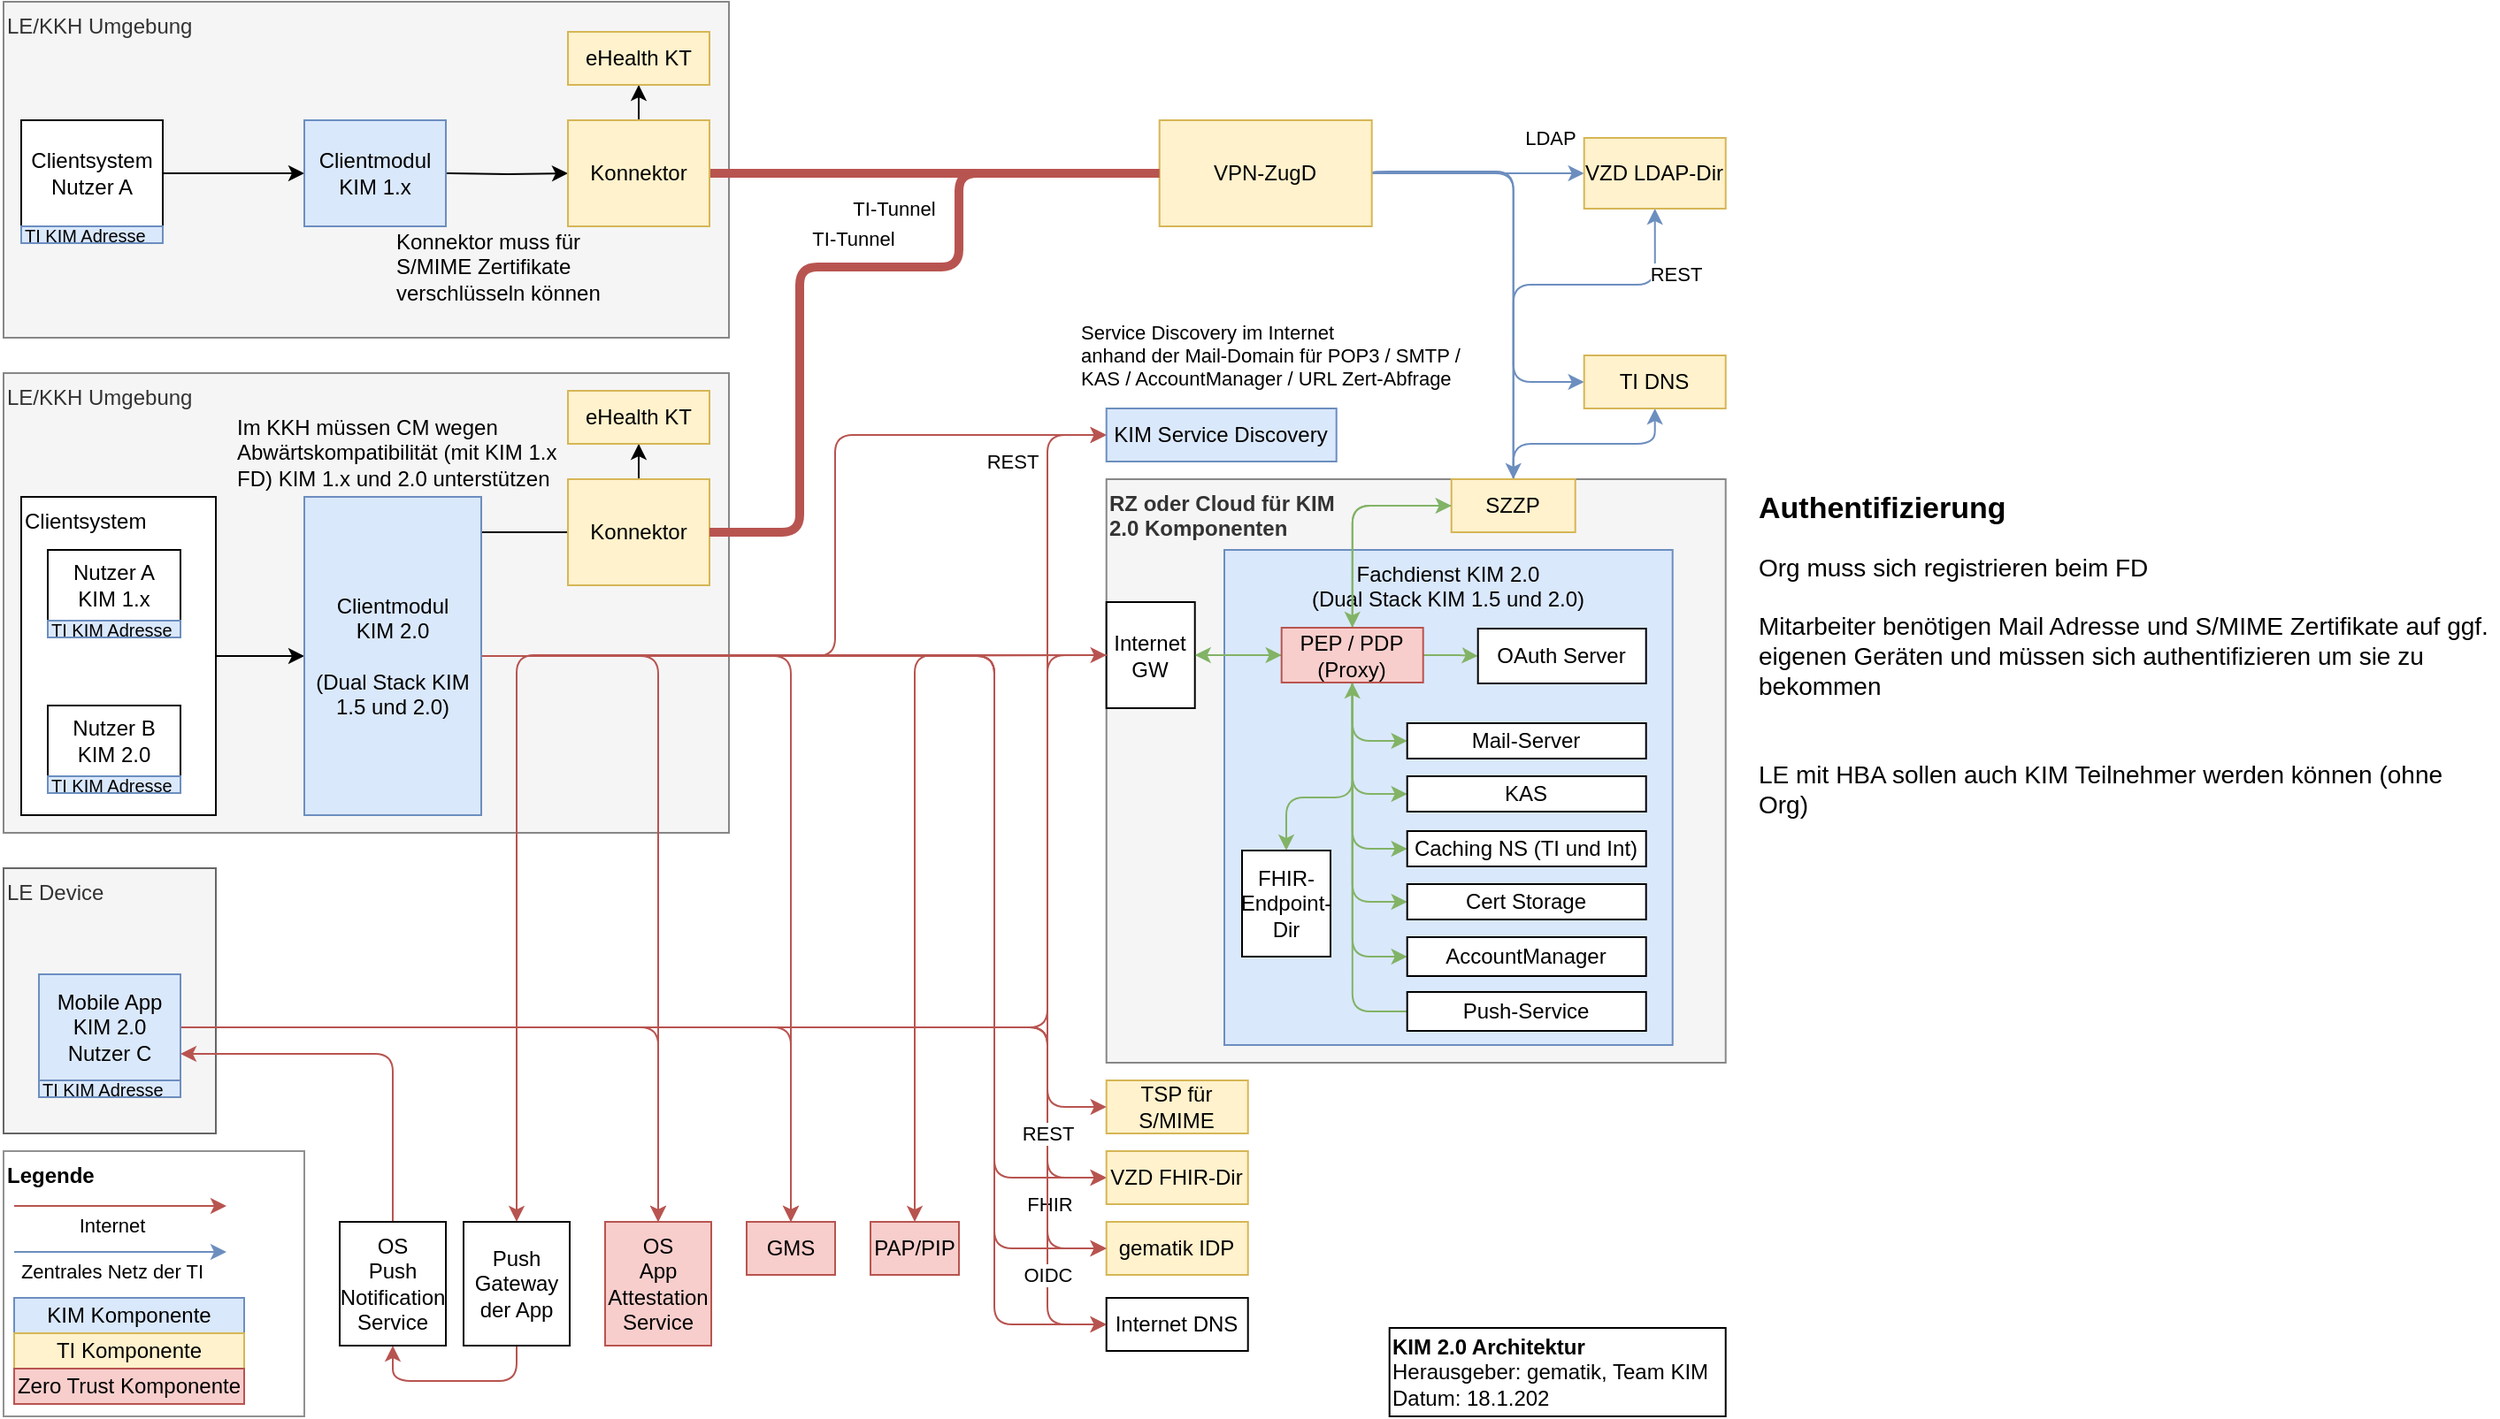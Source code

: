 <mxfile version="22.1.21" type="device">
  <diagram name="Seite-1" id="oGx9q4ryM8869vcEq-Jp">
    <mxGraphModel dx="1434" dy="746" grid="1" gridSize="10" guides="1" tooltips="1" connect="1" arrows="1" fold="1" page="1" pageScale="1" pageWidth="1169" pageHeight="827" math="0" shadow="0">
      <root>
        <mxCell id="0" />
        <mxCell id="1" parent="0" />
        <mxCell id="-eUWRqWdqUH9GwN5srD7-58" value="LE Device" style="rounded=0;whiteSpace=wrap;html=1;fillColor=#f5f5f5;align=left;verticalAlign=top;strokeColor=#666666;fontColor=#333333;" parent="1" vertex="1">
          <mxGeometry x="70" y="570" width="120" height="150" as="geometry" />
        </mxCell>
        <mxCell id="-eUWRqWdqUH9GwN5srD7-57" value="LE/KKH Umgebung" style="rounded=0;whiteSpace=wrap;html=1;fillColor=#f5f5f5;align=left;verticalAlign=top;strokeColor=#878787;fontColor=#333333;" parent="1" vertex="1">
          <mxGeometry x="70" y="290" width="410" height="260" as="geometry" />
        </mxCell>
        <mxCell id="-eUWRqWdqUH9GwN5srD7-56" value="LE/KKH Umgebung" style="rounded=0;whiteSpace=wrap;html=1;fillColor=#f5f5f5;align=left;verticalAlign=top;strokeColor=#878787;fontColor=#333333;" parent="1" vertex="1">
          <mxGeometry x="70" y="80" width="410" height="190" as="geometry" />
        </mxCell>
        <mxCell id="rFX8mtm5hQzeOM3P0BqO-22" value="&lt;b&gt;RZ oder Cloud für KIM &lt;br&gt;2.0 Komponenten&lt;/b&gt;" style="rounded=0;whiteSpace=wrap;html=1;align=left;verticalAlign=top;fillColor=#f5f5f5;fontColor=#333333;strokeColor=#878787;" parent="1" vertex="1">
          <mxGeometry x="693.35" y="350" width="350" height="330" as="geometry" />
        </mxCell>
        <mxCell id="rFX8mtm5hQzeOM3P0BqO-12" value="Clientsystem" style="rounded=0;whiteSpace=wrap;html=1;align=left;verticalAlign=top;" parent="1" vertex="1">
          <mxGeometry x="80" y="360" width="110" height="180" as="geometry" />
        </mxCell>
        <mxCell id="mivEJl5hZgQegL4V_eV8-25" style="edgeStyle=orthogonalEdgeStyle;rounded=0;orthogonalLoop=1;jettySize=auto;html=1;entryX=0;entryY=0.5;entryDx=0;entryDy=0;" parent="1" edge="1">
          <mxGeometry relative="1" as="geometry">
            <mxPoint x="160" y="177" as="sourcePoint" />
            <mxPoint x="240" y="177" as="targetPoint" />
          </mxGeometry>
        </mxCell>
        <mxCell id="mivEJl5hZgQegL4V_eV8-26" style="edgeStyle=orthogonalEdgeStyle;rounded=0;orthogonalLoop=1;jettySize=auto;html=1;entryX=0;entryY=0.5;entryDx=0;entryDy=0;" parent="1" target="-eUWRqWdqUH9GwN5srD7-60" edge="1">
          <mxGeometry relative="1" as="geometry">
            <mxPoint x="320" y="177" as="sourcePoint" />
            <mxPoint x="400" y="177" as="targetPoint" />
          </mxGeometry>
        </mxCell>
        <mxCell id="rFX8mtm5hQzeOM3P0BqO-17" style="edgeStyle=orthogonalEdgeStyle;rounded=1;orthogonalLoop=1;jettySize=auto;html=1;entryX=0;entryY=0.5;entryDx=0;entryDy=0;exitX=1;exitY=0.5;exitDx=0;exitDy=0;" parent="1" source="rFX8mtm5hQzeOM3P0BqO-12" target="rFX8mtm5hQzeOM3P0BqO-16" edge="1">
          <mxGeometry relative="1" as="geometry">
            <mxPoint x="230" y="470" as="targetPoint" />
          </mxGeometry>
        </mxCell>
        <mxCell id="m09ME9klhIwmor1VgFxn-13" style="edgeStyle=orthogonalEdgeStyle;rounded=1;orthogonalLoop=1;jettySize=auto;html=1;entryX=0;entryY=0.5;entryDx=0;entryDy=0;strokeWidth=1;fillColor=#f8cecc;strokeColor=#b85450;spacing=1;exitX=1;exitY=0.5;exitDx=0;exitDy=0;" parent="1" source="rFX8mtm5hQzeOM3P0BqO-16" target="m09ME9klhIwmor1VgFxn-21" edge="1">
          <mxGeometry relative="1" as="geometry">
            <mxPoint x="340" y="470" as="sourcePoint" />
            <Array as="points">
              <mxPoint x="540" y="450" />
              <mxPoint x="540" y="325" />
            </Array>
          </mxGeometry>
        </mxCell>
        <mxCell id="m09ME9klhIwmor1VgFxn-14" value="Service Discovery im Internet&lt;br&gt;anhand der Mail-Domain für POP3 / SMTP /&lt;br&gt;KAS / AccountManager / URL Zert-Abfrage" style="edgeLabel;html=1;align=left;verticalAlign=middle;resizable=0;points=[];" parent="m09ME9klhIwmor1VgFxn-13" vertex="1" connectable="0">
          <mxGeometry x="0.689" relative="1" as="geometry">
            <mxPoint x="58" y="-45" as="offset" />
          </mxGeometry>
        </mxCell>
        <mxCell id="rFX8mtm5hQzeOM3P0BqO-33" value="REST" style="edgeLabel;html=1;align=center;verticalAlign=middle;resizable=0;points=[];" parent="m09ME9klhIwmor1VgFxn-13" vertex="1" connectable="0">
          <mxGeometry x="0.775" y="3" relative="1" as="geometry">
            <mxPoint y="18" as="offset" />
          </mxGeometry>
        </mxCell>
        <mxCell id="m09ME9klhIwmor1VgFxn-10" style="edgeStyle=orthogonalEdgeStyle;rounded=1;orthogonalLoop=1;jettySize=auto;html=1;entryX=0;entryY=0.5;entryDx=0;entryDy=0;fillColor=#f8cecc;strokeColor=#b85450;" parent="1" target="-eUWRqWdqUH9GwN5srD7-15" edge="1">
          <mxGeometry relative="1" as="geometry">
            <mxPoint x="160" y="660" as="sourcePoint" />
            <mxPoint x="610" y="735" as="targetPoint" />
            <Array as="points">
              <mxPoint x="660" y="660" />
              <mxPoint x="660" y="745" />
            </Array>
          </mxGeometry>
        </mxCell>
        <mxCell id="rFX8mtm5hQzeOM3P0BqO-34" style="edgeStyle=orthogonalEdgeStyle;rounded=1;orthogonalLoop=1;jettySize=auto;html=1;entryX=0;entryY=0.5;entryDx=0;entryDy=0;fillColor=#f8cecc;strokeColor=#b85450;exitX=1;exitY=0.5;exitDx=0;exitDy=0;" parent="1" target="m09ME9klhIwmor1VgFxn-21" edge="1">
          <mxGeometry relative="1" as="geometry">
            <Array as="points">
              <mxPoint x="660" y="660" />
              <mxPoint x="660" y="325" />
            </Array>
            <mxPoint x="160" y="660" as="sourcePoint" />
          </mxGeometry>
        </mxCell>
        <mxCell id="mivEJl5hZgQegL4V_eV8-24" style="edgeStyle=orthogonalEdgeStyle;rounded=0;orthogonalLoop=1;jettySize=auto;html=1;entryX=0;entryY=0.5;entryDx=0;entryDy=0;strokeWidth=5;fillColor=#f8cecc;strokeColor=#b85450;endArrow=none;endFill=0;exitX=1;exitY=0.5;exitDx=0;exitDy=0;" parent="1" source="-eUWRqWdqUH9GwN5srD7-60" target="rFX8mtm5hQzeOM3P0BqO-1" edge="1">
          <mxGeometry relative="1" as="geometry">
            <mxPoint x="630" y="177" as="targetPoint" />
            <mxPoint x="480" y="177" as="sourcePoint" />
          </mxGeometry>
        </mxCell>
        <mxCell id="rFX8mtm5hQzeOM3P0BqO-39" value="TI-Tunnel" style="edgeLabel;html=1;align=center;verticalAlign=middle;resizable=0;points=[];" parent="mivEJl5hZgQegL4V_eV8-24" vertex="1" connectable="0">
          <mxGeometry x="-0.444" y="-1" relative="1" as="geometry">
            <mxPoint x="33" y="19" as="offset" />
          </mxGeometry>
        </mxCell>
        <mxCell id="mivEJl5hZgQegL4V_eV8-20" value="Fachdienst KIM 2.0&lt;br&gt;(Dual Stack KIM 1.5 und 2.0)" style="rounded=0;whiteSpace=wrap;html=1;align=center;verticalAlign=top;fillColor=#dae8fc;strokeColor=#6c8ebf;" parent="1" vertex="1">
          <mxGeometry x="760" y="390" width="253.35" height="280" as="geometry" />
        </mxCell>
        <mxCell id="m09ME9klhIwmor1VgFxn-6" style="edgeStyle=orthogonalEdgeStyle;rounded=0;orthogonalLoop=1;jettySize=auto;html=1;entryX=0;entryY=0.5;entryDx=0;entryDy=0;fillColor=#dae8fc;strokeColor=#6c8ebf;exitX=1;exitY=0.5;exitDx=0;exitDy=0;" parent="1" source="rFX8mtm5hQzeOM3P0BqO-1" edge="1">
          <mxGeometry relative="1" as="geometry">
            <mxPoint x="793.35" y="177" as="sourcePoint" />
            <mxPoint x="963.35" y="177" as="targetPoint" />
          </mxGeometry>
        </mxCell>
        <mxCell id="m09ME9klhIwmor1VgFxn-8" value="LDAP" style="edgeLabel;html=1;align=center;verticalAlign=middle;resizable=0;points=[];" parent="m09ME9klhIwmor1VgFxn-6" vertex="1" connectable="0">
          <mxGeometry x="0.761" relative="1" as="geometry">
            <mxPoint x="-5" y="-20" as="offset" />
          </mxGeometry>
        </mxCell>
        <mxCell id="m09ME9klhIwmor1VgFxn-21" value="KIM Service Discovery" style="rounded=0;whiteSpace=wrap;html=1;fillColor=#dae8fc;strokeColor=#6c8ebf;" parent="1" vertex="1">
          <mxGeometry x="693.35" y="310" width="130" height="30" as="geometry" />
        </mxCell>
        <mxCell id="-eUWRqWdqUH9GwN5srD7-45" style="edgeStyle=orthogonalEdgeStyle;rounded=1;orthogonalLoop=1;jettySize=auto;html=1;entryX=0;entryY=0.5;entryDx=0;entryDy=0;fillColor=#dae8fc;strokeColor=#6c8ebf;exitX=1;exitY=0.5;exitDx=0;exitDy=0;" parent="1" source="rFX8mtm5hQzeOM3P0BqO-1" target="-eUWRqWdqUH9GwN5srD7-32" edge="1">
          <mxGeometry relative="1" as="geometry">
            <Array as="points">
              <mxPoint x="843.35" y="176" />
              <mxPoint x="923.35" y="176" />
              <mxPoint x="923.35" y="295" />
            </Array>
          </mxGeometry>
        </mxCell>
        <mxCell id="-eUWRqWdqUH9GwN5srD7-47" style="edgeStyle=orthogonalEdgeStyle;rounded=1;orthogonalLoop=1;jettySize=auto;html=1;entryX=0.5;entryY=0;entryDx=0;entryDy=0;fillColor=#dae8fc;strokeColor=#6c8ebf;exitX=1.02;exitY=0.48;exitDx=0;exitDy=0;exitPerimeter=0;" parent="1" source="rFX8mtm5hQzeOM3P0BqO-1" target="rFX8mtm5hQzeOM3P0BqO-23" edge="1">
          <mxGeometry relative="1" as="geometry">
            <Array as="points">
              <mxPoint x="845.35" y="177" />
              <mxPoint x="923.35" y="177" />
            </Array>
          </mxGeometry>
        </mxCell>
        <mxCell id="rFX8mtm5hQzeOM3P0BqO-1" value="VPN-ZugD" style="rounded=0;whiteSpace=wrap;html=1;fillColor=#fff2cc;strokeColor=#d6b656;" parent="1" vertex="1">
          <mxGeometry x="723.35" y="147" width="120" height="60" as="geometry" />
        </mxCell>
        <mxCell id="rFX8mtm5hQzeOM3P0BqO-2" value="Im KKH müssen CM wegen Abwärtskompatibilität (mit KIM 1.x FD) KIM 1.x und 2.0&amp;nbsp;unterstützen" style="text;html=1;strokeColor=none;fillColor=none;align=left;verticalAlign=middle;whiteSpace=wrap;rounded=0;" parent="1" vertex="1">
          <mxGeometry x="200" y="320" width="189" height="30" as="geometry" />
        </mxCell>
        <mxCell id="rFX8mtm5hQzeOM3P0BqO-5" value="Konnektor muss für&lt;br&gt;S/MIME Zertifikate verschlüsseln können" style="text;html=1;strokeColor=none;fillColor=none;align=left;verticalAlign=middle;whiteSpace=wrap;rounded=0;" parent="1" vertex="1">
          <mxGeometry x="290" y="210" width="120" height="40" as="geometry" />
        </mxCell>
        <mxCell id="rFX8mtm5hQzeOM3P0BqO-8" style="edgeStyle=orthogonalEdgeStyle;rounded=0;orthogonalLoop=1;jettySize=auto;html=1;entryX=0;entryY=0.5;entryDx=0;entryDy=0;" parent="1" edge="1">
          <mxGeometry relative="1" as="geometry">
            <mxPoint x="320" y="380" as="sourcePoint" />
            <mxPoint x="400" y="380" as="targetPoint" />
          </mxGeometry>
        </mxCell>
        <mxCell id="dBSqW-nUZNY3NmuCGNXq-13" style="edgeStyle=orthogonalEdgeStyle;rounded=0;orthogonalLoop=1;jettySize=auto;html=1;entryX=0;entryY=0.5;entryDx=0;entryDy=0;fillColor=#f8cecc;strokeColor=#b85450;" parent="1" source="rFX8mtm5hQzeOM3P0BqO-16" target="rFX8mtm5hQzeOM3P0BqO-26" edge="1">
          <mxGeometry relative="1" as="geometry" />
        </mxCell>
        <mxCell id="dBSqW-nUZNY3NmuCGNXq-36" style="edgeStyle=orthogonalEdgeStyle;rounded=1;orthogonalLoop=1;jettySize=auto;html=1;entryX=0.5;entryY=0;entryDx=0;entryDy=0;fillColor=#f8cecc;strokeColor=#b85450;" parent="1" source="rFX8mtm5hQzeOM3P0BqO-16" target="dBSqW-nUZNY3NmuCGNXq-25" edge="1">
          <mxGeometry relative="1" as="geometry" />
        </mxCell>
        <mxCell id="dBSqW-nUZNY3NmuCGNXq-40" style="edgeStyle=orthogonalEdgeStyle;rounded=1;orthogonalLoop=1;jettySize=auto;html=1;entryX=0.5;entryY=0;entryDx=0;entryDy=0;fillColor=#f8cecc;strokeColor=#b85450;exitX=1;exitY=0.5;exitDx=0;exitDy=0;" parent="1" source="rFX8mtm5hQzeOM3P0BqO-16" target="-eUWRqWdqUH9GwN5srD7-26" edge="1">
          <mxGeometry relative="1" as="geometry">
            <Array as="points">
              <mxPoint x="515" y="450" />
            </Array>
          </mxGeometry>
        </mxCell>
        <mxCell id="dBSqW-nUZNY3NmuCGNXq-42" style="edgeStyle=orthogonalEdgeStyle;rounded=1;orthogonalLoop=1;jettySize=auto;html=1;entryX=0;entryY=0.5;entryDx=0;entryDy=0;fillColor=#f8cecc;strokeColor=#b85450;exitX=1;exitY=0.5;exitDx=0;exitDy=0;" parent="1" source="rFX8mtm5hQzeOM3P0BqO-16" target="-eUWRqWdqUH9GwN5srD7-15" edge="1">
          <mxGeometry relative="1" as="geometry">
            <Array as="points">
              <mxPoint x="630" y="450" />
              <mxPoint x="630" y="745" />
            </Array>
          </mxGeometry>
        </mxCell>
        <mxCell id="dBSqW-nUZNY3NmuCGNXq-66" value="FHIR" style="edgeLabel;html=1;align=center;verticalAlign=middle;resizable=0;points=[];" parent="dBSqW-nUZNY3NmuCGNXq-42" vertex="1" connectable="0">
          <mxGeometry x="0.908" y="-2" relative="1" as="geometry">
            <mxPoint x="-3" y="13" as="offset" />
          </mxGeometry>
        </mxCell>
        <mxCell id="dBSqW-nUZNY3NmuCGNXq-45" style="edgeStyle=orthogonalEdgeStyle;rounded=1;orthogonalLoop=1;jettySize=auto;html=1;entryX=0;entryY=0.5;entryDx=0;entryDy=0;fillColor=#f8cecc;strokeColor=#b85450;exitX=1;exitY=0.5;exitDx=0;exitDy=0;" parent="1" source="rFX8mtm5hQzeOM3P0BqO-16" target="-eUWRqWdqUH9GwN5srD7-33" edge="1">
          <mxGeometry relative="1" as="geometry">
            <Array as="points">
              <mxPoint x="630" y="450" />
              <mxPoint x="630" y="828" />
            </Array>
          </mxGeometry>
        </mxCell>
        <mxCell id="dBSqW-nUZNY3NmuCGNXq-64" style="edgeStyle=orthogonalEdgeStyle;rounded=1;orthogonalLoop=1;jettySize=auto;html=1;entryX=0;entryY=0.5;entryDx=0;entryDy=0;fillColor=#f8cecc;strokeColor=#b85450;" parent="1" source="rFX8mtm5hQzeOM3P0BqO-16" target="-eUWRqWdqUH9GwN5srD7-31" edge="1">
          <mxGeometry relative="1" as="geometry">
            <Array as="points">
              <mxPoint x="630" y="450" />
              <mxPoint x="630" y="785" />
            </Array>
          </mxGeometry>
        </mxCell>
        <mxCell id="rFX8mtm5hQzeOM3P0BqO-16" value="Clientmodul&lt;br style=&quot;border-color: var(--border-color);&quot;&gt;KIM 2.0&lt;br&gt;&lt;br&gt;(Dual Stack KIM 1.5 und 2.0)" style="rounded=0;whiteSpace=wrap;html=1;fillColor=#dae8fc;strokeColor=#6c8ebf;" parent="1" vertex="1">
          <mxGeometry x="240" y="360" width="100" height="180" as="geometry" />
        </mxCell>
        <mxCell id="-eUWRqWdqUH9GwN5srD7-24" style="edgeStyle=orthogonalEdgeStyle;rounded=1;orthogonalLoop=1;jettySize=auto;html=1;entryX=0.5;entryY=1;entryDx=0;entryDy=0;fillColor=#dae8fc;strokeColor=#6c8ebf;exitX=0.5;exitY=0;exitDx=0;exitDy=0;" parent="1" source="rFX8mtm5hQzeOM3P0BqO-23" target="-eUWRqWdqUH9GwN5srD7-17" edge="1">
          <mxGeometry relative="1" as="geometry">
            <Array as="points">
              <mxPoint x="923.35" y="240" />
              <mxPoint x="1003.35" y="240" />
            </Array>
          </mxGeometry>
        </mxCell>
        <mxCell id="-eUWRqWdqUH9GwN5srD7-25" value="REST" style="edgeLabel;html=1;align=center;verticalAlign=middle;resizable=0;points=[];" parent="-eUWRqWdqUH9GwN5srD7-24" vertex="1" connectable="0">
          <mxGeometry x="0.589" y="-4" relative="1" as="geometry">
            <mxPoint x="16" y="-10" as="offset" />
          </mxGeometry>
        </mxCell>
        <mxCell id="-eUWRqWdqUH9GwN5srD7-46" style="edgeStyle=orthogonalEdgeStyle;rounded=1;orthogonalLoop=1;jettySize=auto;html=1;fillColor=#dae8fc;strokeColor=#6c8ebf;" parent="1" source="rFX8mtm5hQzeOM3P0BqO-23" target="-eUWRqWdqUH9GwN5srD7-32" edge="1">
          <mxGeometry relative="1" as="geometry">
            <Array as="points">
              <mxPoint x="923.35" y="330" />
              <mxPoint x="1003.35" y="330" />
            </Array>
          </mxGeometry>
        </mxCell>
        <mxCell id="dBSqW-nUZNY3NmuCGNXq-55" style="edgeStyle=orthogonalEdgeStyle;rounded=1;orthogonalLoop=1;jettySize=auto;html=1;entryX=0.5;entryY=0;entryDx=0;entryDy=0;fillColor=#d5e8d4;strokeColor=#82b366;" parent="1" source="rFX8mtm5hQzeOM3P0BqO-23" target="rFX8mtm5hQzeOM3P0BqO-35" edge="1">
          <mxGeometry relative="1" as="geometry" />
        </mxCell>
        <mxCell id="rFX8mtm5hQzeOM3P0BqO-23" value="SZZP" style="rounded=0;whiteSpace=wrap;html=1;fillColor=#fff2cc;strokeColor=#d6b656;" parent="1" vertex="1">
          <mxGeometry x="888.35" y="350" width="70" height="30" as="geometry" />
        </mxCell>
        <mxCell id="dBSqW-nUZNY3NmuCGNXq-33" style="edgeStyle=orthogonalEdgeStyle;rounded=1;orthogonalLoop=1;jettySize=auto;html=1;entryX=0.5;entryY=0;entryDx=0;entryDy=0;fillColor=#f8cecc;strokeColor=#b85450;" parent="1" source="rFX8mtm5hQzeOM3P0BqO-26" target="dBSqW-nUZNY3NmuCGNXq-2" edge="1">
          <mxGeometry relative="1" as="geometry">
            <Array as="points">
              <mxPoint x="585" y="450" />
            </Array>
          </mxGeometry>
        </mxCell>
        <mxCell id="dBSqW-nUZNY3NmuCGNXq-35" style="edgeStyle=orthogonalEdgeStyle;rounded=1;orthogonalLoop=1;jettySize=auto;html=1;entryX=0;entryY=0.5;entryDx=0;entryDy=0;fillColor=#d5e8d4;strokeColor=#82b366;" parent="1" source="rFX8mtm5hQzeOM3P0BqO-26" target="rFX8mtm5hQzeOM3P0BqO-35" edge="1">
          <mxGeometry relative="1" as="geometry" />
        </mxCell>
        <mxCell id="rFX8mtm5hQzeOM3P0BqO-26" value="Internet&lt;br&gt;GW" style="rounded=0;whiteSpace=wrap;html=1;" parent="1" vertex="1">
          <mxGeometry x="693.35" y="419.5" width="50" height="60" as="geometry" />
        </mxCell>
        <mxCell id="dBSqW-nUZNY3NmuCGNXq-17" style="edgeStyle=orthogonalEdgeStyle;rounded=0;orthogonalLoop=1;jettySize=auto;html=1;entryX=0;entryY=0.5;entryDx=0;entryDy=0;fillColor=#d5e8d4;strokeColor=#82b366;" parent="1" source="rFX8mtm5hQzeOM3P0BqO-35" target="dBSqW-nUZNY3NmuCGNXq-12" edge="1">
          <mxGeometry relative="1" as="geometry" />
        </mxCell>
        <mxCell id="dBSqW-nUZNY3NmuCGNXq-18" style="edgeStyle=orthogonalEdgeStyle;rounded=1;orthogonalLoop=1;jettySize=auto;html=1;entryX=0;entryY=0.5;entryDx=0;entryDy=0;fillColor=#d5e8d4;strokeColor=#82b366;" parent="1" source="rFX8mtm5hQzeOM3P0BqO-35" target="-eUWRqWdqUH9GwN5srD7-4" edge="1">
          <mxGeometry relative="1" as="geometry" />
        </mxCell>
        <mxCell id="dBSqW-nUZNY3NmuCGNXq-34" style="edgeStyle=orthogonalEdgeStyle;rounded=1;orthogonalLoop=1;jettySize=auto;html=1;entryX=1;entryY=0.5;entryDx=0;entryDy=0;fillColor=#d5e8d4;strokeColor=#82b366;" parent="1" source="rFX8mtm5hQzeOM3P0BqO-35" target="rFX8mtm5hQzeOM3P0BqO-26" edge="1">
          <mxGeometry relative="1" as="geometry" />
        </mxCell>
        <mxCell id="dBSqW-nUZNY3NmuCGNXq-56" style="edgeStyle=orthogonalEdgeStyle;rounded=1;orthogonalLoop=1;jettySize=auto;html=1;entryX=0;entryY=0.5;entryDx=0;entryDy=0;fillColor=#d5e8d4;strokeColor=#82b366;" parent="1" source="rFX8mtm5hQzeOM3P0BqO-35" target="rFX8mtm5hQzeOM3P0BqO-23" edge="1">
          <mxGeometry relative="1" as="geometry">
            <Array as="points">
              <mxPoint x="833.35" y="365" />
            </Array>
          </mxGeometry>
        </mxCell>
        <mxCell id="dBSqW-nUZNY3NmuCGNXq-59" style="edgeStyle=orthogonalEdgeStyle;rounded=1;orthogonalLoop=1;jettySize=auto;html=1;entryX=0;entryY=0.5;entryDx=0;entryDy=0;fillColor=#d5e8d4;strokeColor=#82b366;" parent="1" source="rFX8mtm5hQzeOM3P0BqO-35" target="dBSqW-nUZNY3NmuCGNXq-57" edge="1">
          <mxGeometry relative="1" as="geometry" />
        </mxCell>
        <mxCell id="dBSqW-nUZNY3NmuCGNXq-60" style="edgeStyle=orthogonalEdgeStyle;rounded=1;orthogonalLoop=1;jettySize=auto;html=1;entryX=0;entryY=0.5;entryDx=0;entryDy=0;fillColor=#d5e8d4;strokeColor=#82b366;" parent="1" source="rFX8mtm5hQzeOM3P0BqO-35" target="dBSqW-nUZNY3NmuCGNXq-15" edge="1">
          <mxGeometry relative="1" as="geometry" />
        </mxCell>
        <mxCell id="dBSqW-nUZNY3NmuCGNXq-61" style="edgeStyle=orthogonalEdgeStyle;rounded=1;orthogonalLoop=1;jettySize=auto;html=1;entryX=0;entryY=0.5;entryDx=0;entryDy=0;fillColor=#d5e8d4;strokeColor=#82b366;" parent="1" source="rFX8mtm5hQzeOM3P0BqO-35" target="-eUWRqWdqUH9GwN5srD7-1" edge="1">
          <mxGeometry relative="1" as="geometry" />
        </mxCell>
        <mxCell id="dBSqW-nUZNY3NmuCGNXq-62" style="edgeStyle=orthogonalEdgeStyle;rounded=1;orthogonalLoop=1;jettySize=auto;html=1;entryX=0;entryY=0.5;entryDx=0;entryDy=0;fillColor=#d5e8d4;strokeColor=#82b366;" parent="1" source="rFX8mtm5hQzeOM3P0BqO-35" target="-eUWRqWdqUH9GwN5srD7-14" edge="1">
          <mxGeometry relative="1" as="geometry" />
        </mxCell>
        <mxCell id="CmZOEp304XhAEljbP4iS-4" style="edgeStyle=orthogonalEdgeStyle;rounded=1;orthogonalLoop=1;jettySize=auto;html=1;entryX=0.5;entryY=0;entryDx=0;entryDy=0;fillColor=#d5e8d4;strokeColor=#82b366;curved=0;" parent="1" source="rFX8mtm5hQzeOM3P0BqO-35" target="0aBQj7D90iQTnO91_rDT-1" edge="1">
          <mxGeometry relative="1" as="geometry">
            <Array as="points">
              <mxPoint x="832" y="530" />
              <mxPoint x="795" y="530" />
            </Array>
          </mxGeometry>
        </mxCell>
        <mxCell id="rFX8mtm5hQzeOM3P0BqO-35" value="PEP / PDP&lt;br&gt;(Proxy)" style="rounded=0;whiteSpace=wrap;html=1;fillColor=#f8cecc;strokeColor=#b85450;" parent="1" vertex="1">
          <mxGeometry x="792.35" y="434" width="80" height="31" as="geometry" />
        </mxCell>
        <mxCell id="-eUWRqWdqUH9GwN5srD7-15" value="VZD FHIR-Dir" style="whiteSpace=wrap;html=1;fillColor=#fff2cc;strokeColor=#d6b656;" parent="1" vertex="1">
          <mxGeometry x="693.35" y="730" width="80" height="30" as="geometry" />
        </mxCell>
        <mxCell id="-eUWRqWdqUH9GwN5srD7-17" value="VZD LDAP-Dir" style="whiteSpace=wrap;html=1;fillColor=#fff2cc;strokeColor=#d6b656;" parent="1" vertex="1">
          <mxGeometry x="963.35" y="157" width="80" height="40" as="geometry" />
        </mxCell>
        <mxCell id="-eUWRqWdqUH9GwN5srD7-31" value="gematik IDP" style="whiteSpace=wrap;html=1;fillColor=#fff2cc;strokeColor=#d6b656;" parent="1" vertex="1">
          <mxGeometry x="693.35" y="770" width="80" height="30" as="geometry" />
        </mxCell>
        <mxCell id="-eUWRqWdqUH9GwN5srD7-32" value="TI DNS" style="whiteSpace=wrap;html=1;fillColor=#fff2cc;strokeColor=#d6b656;" parent="1" vertex="1">
          <mxGeometry x="963.35" y="280" width="80" height="30" as="geometry" />
        </mxCell>
        <mxCell id="-eUWRqWdqUH9GwN5srD7-33" value="Internet DNS" style="whiteSpace=wrap;html=1;" parent="1" vertex="1">
          <mxGeometry x="693.35" y="813" width="80" height="30" as="geometry" />
        </mxCell>
        <mxCell id="-eUWRqWdqUH9GwN5srD7-34" value="TSP für&lt;br&gt;S/MIME" style="whiteSpace=wrap;html=1;fillColor=#fff2cc;strokeColor=#d6b656;" parent="1" vertex="1">
          <mxGeometry x="693.35" y="690" width="80" height="30" as="geometry" />
        </mxCell>
        <mxCell id="-eUWRqWdqUH9GwN5srD7-59" value="&lt;font style=&quot;font-size: 12px;&quot;&gt;&lt;b&gt;KIM 2.0 Architektur&lt;/b&gt;&lt;br&gt;Herausgeber: gematik, Team KIM&lt;br&gt;Datum: 18.1.202&lt;/font&gt;" style="rounded=0;whiteSpace=wrap;html=1;align=left;" parent="1" vertex="1">
          <mxGeometry x="853.35" y="830" width="190" height="50" as="geometry" />
        </mxCell>
        <mxCell id="-eUWRqWdqUH9GwN5srD7-65" style="edgeStyle=orthogonalEdgeStyle;rounded=0;orthogonalLoop=1;jettySize=auto;html=1;entryX=0.5;entryY=1;entryDx=0;entryDy=0;" parent="1" source="-eUWRqWdqUH9GwN5srD7-60" target="-eUWRqWdqUH9GwN5srD7-62" edge="1">
          <mxGeometry relative="1" as="geometry" />
        </mxCell>
        <mxCell id="-eUWRqWdqUH9GwN5srD7-60" value="Konnektor" style="rounded=0;whiteSpace=wrap;html=1;fillColor=#fff2cc;strokeColor=#d6b656;" parent="1" vertex="1">
          <mxGeometry x="389" y="147" width="80" height="60" as="geometry" />
        </mxCell>
        <mxCell id="-eUWRqWdqUH9GwN5srD7-66" style="edgeStyle=orthogonalEdgeStyle;rounded=0;orthogonalLoop=1;jettySize=auto;html=1;entryX=0.5;entryY=1;entryDx=0;entryDy=0;" parent="1" source="-eUWRqWdqUH9GwN5srD7-61" target="-eUWRqWdqUH9GwN5srD7-63" edge="1">
          <mxGeometry relative="1" as="geometry" />
        </mxCell>
        <mxCell id="-eUWRqWdqUH9GwN5srD7-61" value="Konnektor" style="rounded=0;whiteSpace=wrap;html=1;fillColor=#fff2cc;strokeColor=#d6b656;" parent="1" vertex="1">
          <mxGeometry x="389" y="350" width="80" height="60" as="geometry" />
        </mxCell>
        <mxCell id="-eUWRqWdqUH9GwN5srD7-62" value="eHealth KT" style="rounded=0;whiteSpace=wrap;html=1;fillColor=#fff2cc;strokeColor=#d6b656;" parent="1" vertex="1">
          <mxGeometry x="389" y="97" width="80" height="30" as="geometry" />
        </mxCell>
        <mxCell id="-eUWRqWdqUH9GwN5srD7-63" value="eHealth KT" style="rounded=0;whiteSpace=wrap;html=1;fillColor=#fff2cc;strokeColor=#d6b656;" parent="1" vertex="1">
          <mxGeometry x="389" y="300" width="80" height="30" as="geometry" />
        </mxCell>
        <mxCell id="rFX8mtm5hQzeOM3P0BqO-15" style="edgeStyle=orthogonalEdgeStyle;rounded=1;orthogonalLoop=1;jettySize=auto;html=1;entryX=0;entryY=0.5;entryDx=0;entryDy=0;exitX=1;exitY=0.5;exitDx=0;exitDy=0;strokeWidth=5;fillColor=#f8cecc;strokeColor=#b85450;endArrow=none;endFill=0;" parent="1" source="-eUWRqWdqUH9GwN5srD7-61" target="rFX8mtm5hQzeOM3P0BqO-1" edge="1">
          <mxGeometry relative="1" as="geometry">
            <Array as="points">
              <mxPoint x="520" y="380" />
              <mxPoint x="520" y="230" />
              <mxPoint x="610" y="230" />
              <mxPoint x="610" y="177" />
            </Array>
            <mxPoint x="440" y="340" as="sourcePoint" />
          </mxGeometry>
        </mxCell>
        <mxCell id="rFX8mtm5hQzeOM3P0BqO-38" value="TI-Tunnel" style="edgeLabel;html=1;align=center;verticalAlign=middle;resizable=0;points=[];" parent="rFX8mtm5hQzeOM3P0BqO-15" vertex="1" connectable="0">
          <mxGeometry x="-0.129" y="2" relative="1" as="geometry">
            <mxPoint x="32" y="-18" as="offset" />
          </mxGeometry>
        </mxCell>
        <mxCell id="-eUWRqWdqUH9GwN5srD7-67" value="&lt;div style=&quot;&quot;&gt;&lt;span style=&quot;background-color: initial;&quot;&gt;&lt;b&gt;Legende&lt;/b&gt;&lt;/span&gt;&lt;/div&gt;" style="rounded=0;whiteSpace=wrap;html=1;align=left;verticalAlign=top;strokeColor=#919191;" parent="1" vertex="1">
          <mxGeometry x="70" y="730" width="170" height="150" as="geometry" />
        </mxCell>
        <mxCell id="-eUWRqWdqUH9GwN5srD7-68" value="KIM Komponente" style="rounded=0;whiteSpace=wrap;html=1;fillColor=#dae8fc;strokeColor=#6c8ebf;" parent="1" vertex="1">
          <mxGeometry x="76" y="813" width="130" height="20" as="geometry" />
        </mxCell>
        <mxCell id="-eUWRqWdqUH9GwN5srD7-69" value="TI Komponente" style="rounded=0;whiteSpace=wrap;html=1;fillColor=#fff2cc;strokeColor=#d6b656;" parent="1" vertex="1">
          <mxGeometry x="76" y="833" width="130" height="20" as="geometry" />
        </mxCell>
        <mxCell id="-eUWRqWdqUH9GwN5srD7-70" value="Zero Trust Komponente" style="rounded=0;whiteSpace=wrap;html=1;fillColor=#f8cecc;strokeColor=#b85450;" parent="1" vertex="1">
          <mxGeometry x="76" y="853" width="130" height="20" as="geometry" />
        </mxCell>
        <mxCell id="-eUWRqWdqUH9GwN5srD7-72" value="Clientmodul&lt;br style=&quot;border-color: var(--border-color);&quot;&gt;KIM 1.x" style="rounded=0;whiteSpace=wrap;html=1;fillColor=#dae8fc;strokeColor=#6c8ebf;" parent="1" vertex="1">
          <mxGeometry x="240" y="147" width="80" height="60" as="geometry" />
        </mxCell>
        <mxCell id="dBSqW-nUZNY3NmuCGNXq-26" style="edgeStyle=orthogonalEdgeStyle;rounded=1;orthogonalLoop=1;jettySize=auto;html=1;fillColor=#f8cecc;strokeColor=#b85450;" parent="1" source="-eUWRqWdqUH9GwN5srD7-73" target="dBSqW-nUZNY3NmuCGNXq-25" edge="1">
          <mxGeometry relative="1" as="geometry" />
        </mxCell>
        <mxCell id="dBSqW-nUZNY3NmuCGNXq-41" style="edgeStyle=orthogonalEdgeStyle;rounded=1;orthogonalLoop=1;jettySize=auto;html=1;entryX=0.5;entryY=0;entryDx=0;entryDy=0;fillColor=#f8cecc;strokeColor=#b85450;" parent="1" source="-eUWRqWdqUH9GwN5srD7-73" target="-eUWRqWdqUH9GwN5srD7-26" edge="1">
          <mxGeometry relative="1" as="geometry" />
        </mxCell>
        <mxCell id="dBSqW-nUZNY3NmuCGNXq-48" style="edgeStyle=orthogonalEdgeStyle;rounded=1;orthogonalLoop=1;jettySize=auto;html=1;entryX=0;entryY=0.5;entryDx=0;entryDy=0;fillColor=#f8cecc;strokeColor=#b85450;" parent="1" source="-eUWRqWdqUH9GwN5srD7-73" target="-eUWRqWdqUH9GwN5srD7-33" edge="1">
          <mxGeometry relative="1" as="geometry">
            <Array as="points">
              <mxPoint x="660" y="660" />
              <mxPoint x="660" y="828" />
            </Array>
          </mxGeometry>
        </mxCell>
        <mxCell id="dBSqW-nUZNY3NmuCGNXq-65" style="edgeStyle=orthogonalEdgeStyle;rounded=1;orthogonalLoop=1;jettySize=auto;html=1;entryX=0;entryY=0.5;entryDx=0;entryDy=0;fillColor=#f8cecc;strokeColor=#b85450;" parent="1" source="-eUWRqWdqUH9GwN5srD7-73" target="-eUWRqWdqUH9GwN5srD7-31" edge="1">
          <mxGeometry relative="1" as="geometry">
            <Array as="points">
              <mxPoint x="660" y="660" />
              <mxPoint x="660" y="785" />
            </Array>
          </mxGeometry>
        </mxCell>
        <mxCell id="dBSqW-nUZNY3NmuCGNXq-68" value="OIDC" style="edgeLabel;html=1;align=center;verticalAlign=middle;resizable=0;points=[];" parent="dBSqW-nUZNY3NmuCGNXq-65" vertex="1" connectable="0">
          <mxGeometry x="0.927" relative="1" as="geometry">
            <mxPoint x="-10" y="15" as="offset" />
          </mxGeometry>
        </mxCell>
        <mxCell id="-eUWRqWdqUH9GwN5srD7-73" value="Mobile App&lt;br style=&quot;border-color: var(--border-color);&quot;&gt;KIM 2.0&lt;br style=&quot;border-color: var(--border-color);&quot;&gt;Nutzer C" style="rounded=0;whiteSpace=wrap;html=1;fillColor=#dae8fc;strokeColor=#6c8ebf;" parent="1" vertex="1">
          <mxGeometry x="90" y="630" width="80" height="60" as="geometry" />
        </mxCell>
        <mxCell id="-eUWRqWdqUH9GwN5srD7-74" value="Clientsystem&lt;br style=&quot;border-color: var(--border-color);&quot;&gt;Nutzer A" style="rounded=0;whiteSpace=wrap;html=1;" parent="1" vertex="1">
          <mxGeometry x="80" y="147" width="80" height="60" as="geometry" />
        </mxCell>
        <mxCell id="-eUWRqWdqUH9GwN5srD7-75" value="" style="endArrow=classic;html=1;rounded=0;fillColor=#f8cecc;strokeColor=#b85450;" parent="1" edge="1">
          <mxGeometry width="50" height="50" relative="1" as="geometry">
            <mxPoint x="76" y="761" as="sourcePoint" />
            <mxPoint x="196" y="761" as="targetPoint" />
          </mxGeometry>
        </mxCell>
        <mxCell id="-eUWRqWdqUH9GwN5srD7-76" value="Internet" style="edgeLabel;html=1;align=center;verticalAlign=middle;resizable=0;points=[];" parent="-eUWRqWdqUH9GwN5srD7-75" vertex="1" connectable="0">
          <mxGeometry x="-0.401" y="1" relative="1" as="geometry">
            <mxPoint x="19" y="12" as="offset" />
          </mxGeometry>
        </mxCell>
        <mxCell id="-eUWRqWdqUH9GwN5srD7-77" value="" style="endArrow=classic;html=1;rounded=0;fillColor=#dae8fc;strokeColor=#6c8ebf;" parent="1" edge="1">
          <mxGeometry width="50" height="50" relative="1" as="geometry">
            <mxPoint x="76" y="787" as="sourcePoint" />
            <mxPoint x="196" y="787" as="targetPoint" />
          </mxGeometry>
        </mxCell>
        <mxCell id="-eUWRqWdqUH9GwN5srD7-78" value="Zentrales Netz der TI" style="edgeLabel;html=1;align=center;verticalAlign=middle;resizable=0;points=[];" parent="-eUWRqWdqUH9GwN5srD7-77" vertex="1" connectable="0">
          <mxGeometry x="-0.401" y="1" relative="1" as="geometry">
            <mxPoint x="19" y="12" as="offset" />
          </mxGeometry>
        </mxCell>
        <mxCell id="dBSqW-nUZNY3NmuCGNXq-12" value="OAuth Server" style="rounded=0;whiteSpace=wrap;html=1;" parent="1" vertex="1">
          <mxGeometry x="903.35" y="434.5" width="95" height="31" as="geometry" />
        </mxCell>
        <mxCell id="dBSqW-nUZNY3NmuCGNXq-25" value="OS&lt;br&gt;App&lt;br&gt;Attestation Service" style="whiteSpace=wrap;html=1;fillColor=#f8cecc;strokeColor=#b85450;" parent="1" vertex="1">
          <mxGeometry x="410" y="770" width="60" height="70" as="geometry" />
        </mxCell>
        <mxCell id="dBSqW-nUZNY3NmuCGNXq-2" value="PAP/PIP" style="whiteSpace=wrap;html=1;fillColor=#f8cecc;strokeColor=#b85450;" parent="1" vertex="1">
          <mxGeometry x="560" y="770" width="50" height="30" as="geometry" />
        </mxCell>
        <mxCell id="-eUWRqWdqUH9GwN5srD7-26" value="GMS" style="whiteSpace=wrap;html=1;fillColor=#f8cecc;strokeColor=#b85450;" parent="1" vertex="1">
          <mxGeometry x="490" y="770" width="50" height="30" as="geometry" />
        </mxCell>
        <mxCell id="dBSqW-nUZNY3NmuCGNXq-51" value="Nutzer A&lt;br style=&quot;border-color: var(--border-color);&quot;&gt;KIM 1.x" style="rounded=0;whiteSpace=wrap;html=1;" parent="1" vertex="1">
          <mxGeometry x="95" y="390" width="75" height="40" as="geometry" />
        </mxCell>
        <mxCell id="dBSqW-nUZNY3NmuCGNXq-52" value="Nutzer B&lt;br style=&quot;border-color: var(--border-color);&quot;&gt;KIM 2.0" style="rounded=0;whiteSpace=wrap;html=1;" parent="1" vertex="1">
          <mxGeometry x="95" y="478" width="75" height="40" as="geometry" />
        </mxCell>
        <mxCell id="-eUWRqWdqUH9GwN5srD7-1" value="Cert Storage" style="rounded=0;whiteSpace=wrap;html=1;" parent="1" vertex="1">
          <mxGeometry x="863.35" y="579" width="135" height="20" as="geometry" />
        </mxCell>
        <mxCell id="-eUWRqWdqUH9GwN5srD7-4" value="Mail-Server" style="rounded=0;whiteSpace=wrap;html=1;" parent="1" vertex="1">
          <mxGeometry x="863.35" y="488" width="135" height="20" as="geometry" />
        </mxCell>
        <mxCell id="_YToFg9XoBP7hvk7RpTx-2" style="edgeStyle=orthogonalEdgeStyle;rounded=1;orthogonalLoop=1;jettySize=auto;html=1;entryX=0;entryY=0.5;entryDx=0;entryDy=0;fillColor=#f8cecc;strokeColor=#b85450;curved=0;exitX=0;exitY=0.5;exitDx=0;exitDy=0;" parent="1" source="rFX8mtm5hQzeOM3P0BqO-26" target="-eUWRqWdqUH9GwN5srD7-34" edge="1">
          <mxGeometry relative="1" as="geometry">
            <Array as="points">
              <mxPoint x="660" y="450" />
              <mxPoint x="660" y="705" />
            </Array>
          </mxGeometry>
        </mxCell>
        <mxCell id="CmZOEp304XhAEljbP4iS-3" value="REST" style="edgeLabel;html=1;align=center;verticalAlign=middle;resizable=0;points=[];" parent="_YToFg9XoBP7hvk7RpTx-2" vertex="1" connectable="0">
          <mxGeometry x="0.86" y="1" relative="1" as="geometry">
            <mxPoint x="-11" y="16" as="offset" />
          </mxGeometry>
        </mxCell>
        <mxCell id="-eUWRqWdqUH9GwN5srD7-14" value="AccountManager" style="rounded=0;whiteSpace=wrap;html=1;" parent="1" vertex="1">
          <mxGeometry x="863.35" y="609" width="135" height="22" as="geometry" />
        </mxCell>
        <mxCell id="dBSqW-nUZNY3NmuCGNXq-63" style="edgeStyle=orthogonalEdgeStyle;rounded=1;orthogonalLoop=1;jettySize=auto;html=1;fillColor=#d5e8d4;strokeColor=#82b366;entryX=0.5;entryY=1;entryDx=0;entryDy=0;exitX=0;exitY=0.5;exitDx=0;exitDy=0;" parent="1" source="R-mK6MjUkUVTy9SFVLj5-2" target="rFX8mtm5hQzeOM3P0BqO-35" edge="1">
          <mxGeometry relative="1" as="geometry">
            <mxPoint x="833.35" y="470" as="targetPoint" />
            <Array as="points">
              <mxPoint x="832.35" y="651" />
            </Array>
          </mxGeometry>
        </mxCell>
        <mxCell id="dBSqW-nUZNY3NmuCGNXq-15" value="Caching NS (TI und Int)" style="rounded=0;whiteSpace=wrap;html=1;" parent="1" vertex="1">
          <mxGeometry x="863.35" y="549" width="135" height="20" as="geometry" />
        </mxCell>
        <mxCell id="dBSqW-nUZNY3NmuCGNXq-57" value="KAS" style="rounded=0;whiteSpace=wrap;html=1;" parent="1" vertex="1">
          <mxGeometry x="863.35" y="518" width="135" height="20" as="geometry" />
        </mxCell>
        <mxCell id="dBSqW-nUZNY3NmuCGNXq-69" value="TI KIM Adresse" style="text;html=1;strokeColor=#6c8ebf;fillColor=#dae8fc;align=left;verticalAlign=middle;whiteSpace=wrap;rounded=0;fontSize=10;" parent="1" vertex="1">
          <mxGeometry x="90" y="690" width="80" height="9.5" as="geometry" />
        </mxCell>
        <mxCell id="dBSqW-nUZNY3NmuCGNXq-72" value="TI KIM Adresse" style="text;html=1;strokeColor=#6c8ebf;fillColor=#dae8fc;align=left;verticalAlign=middle;whiteSpace=wrap;rounded=0;fontSize=10;" parent="1" vertex="1">
          <mxGeometry x="95" y="430" width="75" height="9.5" as="geometry" />
        </mxCell>
        <mxCell id="dBSqW-nUZNY3NmuCGNXq-74" value="TI KIM Adresse" style="text;html=1;strokeColor=#6c8ebf;fillColor=#dae8fc;align=left;verticalAlign=middle;whiteSpace=wrap;rounded=0;fontSize=10;" parent="1" vertex="1">
          <mxGeometry x="95" y="518" width="75" height="9.5" as="geometry" />
        </mxCell>
        <mxCell id="dBSqW-nUZNY3NmuCGNXq-75" value="TI KIM Adresse" style="text;html=1;strokeColor=#6c8ebf;fillColor=#dae8fc;align=left;verticalAlign=middle;whiteSpace=wrap;rounded=0;fontSize=10;" parent="1" vertex="1">
          <mxGeometry x="80" y="207" width="80" height="9.5" as="geometry" />
        </mxCell>
        <mxCell id="_YToFg9XoBP7hvk7RpTx-4" style="edgeStyle=orthogonalEdgeStyle;rounded=1;orthogonalLoop=1;jettySize=auto;html=1;entryX=0.5;entryY=0;entryDx=0;entryDy=0;fillColor=#f8cecc;strokeColor=#b85450;curved=0;exitX=0;exitY=0.5;exitDx=0;exitDy=0;" parent="1" source="rFX8mtm5hQzeOM3P0BqO-26" target="R-mK6MjUkUVTy9SFVLj5-4" edge="1">
          <mxGeometry relative="1" as="geometry" />
        </mxCell>
        <mxCell id="R-mK6MjUkUVTy9SFVLj5-2" value="Push-Service" style="rounded=0;whiteSpace=wrap;html=1;" parent="1" vertex="1">
          <mxGeometry x="863.35" y="640" width="135" height="22" as="geometry" />
        </mxCell>
        <mxCell id="_YToFg9XoBP7hvk7RpTx-5" style="edgeStyle=orthogonalEdgeStyle;rounded=1;orthogonalLoop=1;jettySize=auto;html=1;entryX=0.5;entryY=1;entryDx=0;entryDy=0;fillColor=#f8cecc;strokeColor=#b85450;curved=0;" parent="1" source="R-mK6MjUkUVTy9SFVLj5-4" target="R-mK6MjUkUVTy9SFVLj5-5" edge="1">
          <mxGeometry relative="1" as="geometry">
            <Array as="points">
              <mxPoint x="360" y="860" />
              <mxPoint x="290" y="860" />
            </Array>
          </mxGeometry>
        </mxCell>
        <mxCell id="R-mK6MjUkUVTy9SFVLj5-4" value="Push Gateway der App" style="rounded=0;whiteSpace=wrap;html=1;" parent="1" vertex="1">
          <mxGeometry x="330" y="770" width="60" height="70" as="geometry" />
        </mxCell>
        <mxCell id="_YToFg9XoBP7hvk7RpTx-3" style="edgeStyle=orthogonalEdgeStyle;rounded=1;orthogonalLoop=1;jettySize=auto;html=1;entryX=1;entryY=0.75;entryDx=0;entryDy=0;curved=0;fillColor=#f8cecc;strokeColor=#b85450;" parent="1" source="R-mK6MjUkUVTy9SFVLj5-5" target="-eUWRqWdqUH9GwN5srD7-73" edge="1">
          <mxGeometry relative="1" as="geometry">
            <Array as="points">
              <mxPoint x="290" y="675" />
            </Array>
          </mxGeometry>
        </mxCell>
        <mxCell id="R-mK6MjUkUVTy9SFVLj5-5" value="OS&lt;br&gt;Push Notification Service" style="whiteSpace=wrap;html=1;" parent="1" vertex="1">
          <mxGeometry x="260" y="770" width="60" height="70" as="geometry" />
        </mxCell>
        <mxCell id="0aBQj7D90iQTnO91_rDT-1" value="FHIR-Endpoint-Dir" style="whiteSpace=wrap;html=1;" parent="1" vertex="1">
          <mxGeometry x="770" y="560" width="50" height="60" as="geometry" />
        </mxCell>
        <mxCell id="WaNZaEoq42mDNRqthXL9-1" value="&lt;b&gt;&lt;font style=&quot;font-size: 17px;&quot;&gt;Authentifizierung&lt;br&gt;&lt;/font&gt;&lt;/b&gt;&lt;br&gt;&lt;font style=&quot;font-size: 14px;&quot;&gt;Org muss sich registrieren beim FD&lt;br&gt;&lt;br&gt;Mitarbeiter benötigen Mail Adresse und S/MIME Zertifikate auf ggf. eigenen Geräten und müssen sich authentifizieren um sie zu bekommen&lt;br&gt;&lt;br&gt;&lt;br&gt;LE mit HBA sollen auch KIM Teilnehmer werden können (ohne Org)&lt;br&gt;&lt;/font&gt;" style="text;html=1;strokeColor=none;fillColor=none;align=left;verticalAlign=top;whiteSpace=wrap;rounded=0;" vertex="1" parent="1">
          <mxGeometry x="1060" y="350" width="420" height="210" as="geometry" />
        </mxCell>
      </root>
    </mxGraphModel>
  </diagram>
</mxfile>
